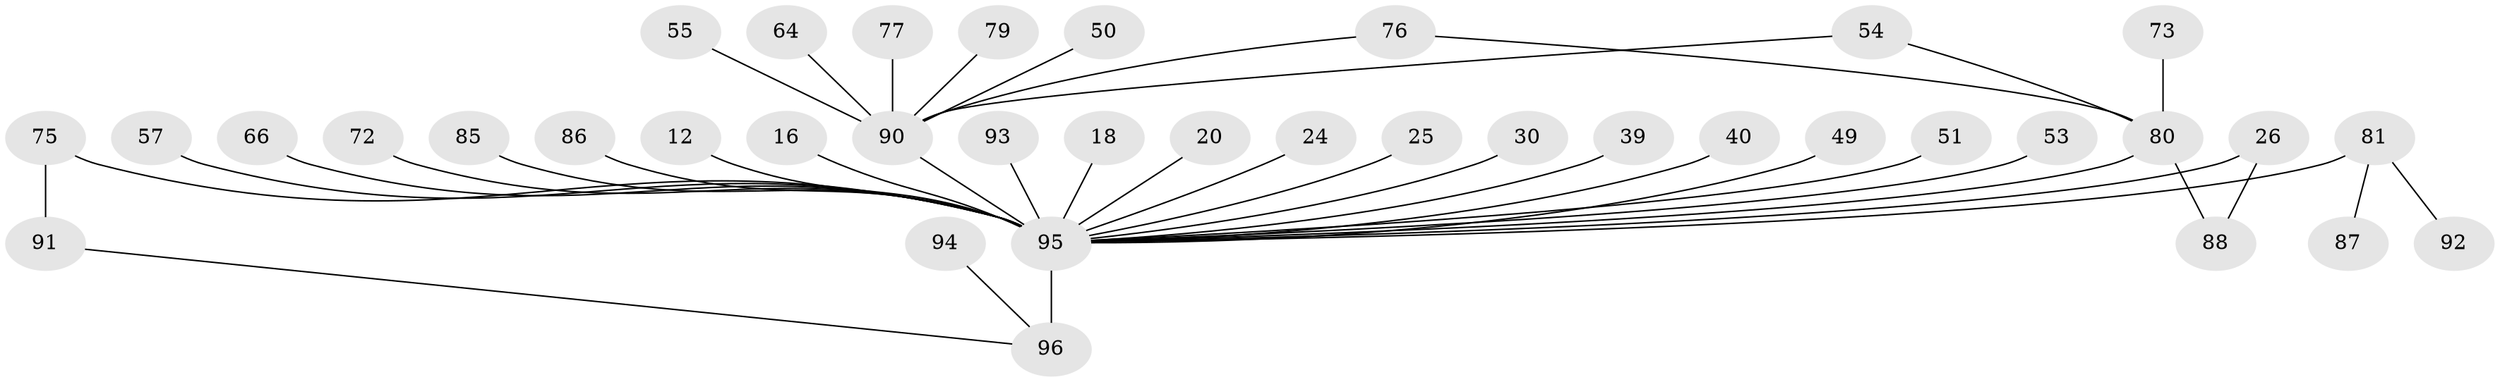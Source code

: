 // original degree distribution, {20: 0.010416666666666666, 7: 0.010416666666666666, 15: 0.010416666666666666, 9: 0.010416666666666666, 1: 0.4479166666666667, 3: 0.08333333333333333, 2: 0.25, 12: 0.010416666666666666, 11: 0.020833333333333332, 8: 0.010416666666666666, 4: 0.10416666666666667, 6: 0.010416666666666666, 5: 0.020833333333333332}
// Generated by graph-tools (version 1.1) at 2025/51/03/04/25 21:51:37]
// undirected, 38 vertices, 41 edges
graph export_dot {
graph [start="1"]
  node [color=gray90,style=filled];
  12;
  16;
  18;
  20;
  24;
  25;
  26;
  30;
  39;
  40 [super="+37"];
  49;
  50;
  51;
  53;
  54;
  55 [super="+9"];
  57;
  64;
  66;
  72 [super="+46"];
  73;
  75 [super="+70+14"];
  76 [super="+10"];
  77;
  79;
  80 [super="+69+67"];
  81 [super="+7+56+65"];
  85;
  86 [super="+84"];
  87;
  88 [super="+58+71"];
  90 [super="+52+5+32"];
  91 [super="+63"];
  92;
  93 [super="+41"];
  94;
  95 [super="+82+83+74+11"];
  96 [super="+15+34+61+78+89"];
  12 -- 95 [weight=2];
  16 -- 95;
  18 -- 95;
  20 -- 95;
  24 -- 95;
  25 -- 95;
  26 -- 88;
  26 -- 95 [weight=3];
  30 -- 95;
  39 -- 95;
  40 -- 95;
  49 -- 95;
  50 -- 90;
  51 -- 95;
  53 -- 95;
  54 -- 80;
  54 -- 90;
  55 -- 90;
  57 -- 95;
  64 -- 90;
  66 -- 95;
  72 -- 95;
  73 -- 80;
  75 -- 95 [weight=7];
  75 -- 91 [weight=2];
  76 -- 80;
  76 -- 90;
  77 -- 90;
  79 -- 90;
  80 -- 88;
  80 -- 95 [weight=8];
  81 -- 87;
  81 -- 92;
  81 -- 95 [weight=3];
  85 -- 95;
  86 -- 95;
  90 -- 95 [weight=7];
  91 -- 96;
  93 -- 95;
  94 -- 96;
  95 -- 96 [weight=5];
}
